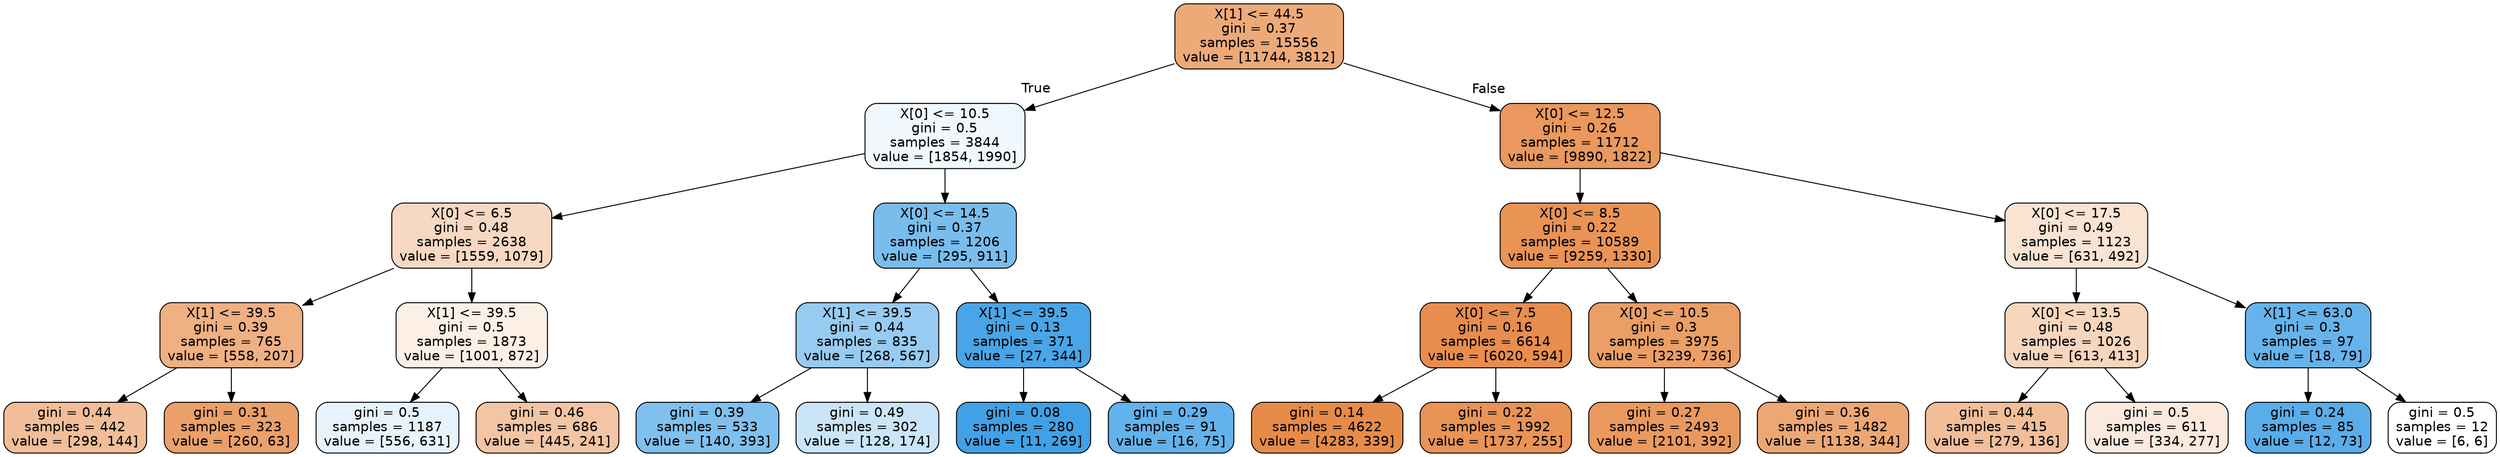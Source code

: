 digraph Tree {
node [shape=box, style="filled, rounded", color="black", fontname=helvetica] ;
edge [fontname=helvetica] ;
0 [label="X[1] <= 44.5\ngini = 0.37\nsamples = 15556\nvalue = [11744, 3812]", fillcolor="#edaa79"] ;
1 [label="X[0] <= 10.5\ngini = 0.5\nsamples = 3844\nvalue = [1854, 1990]", fillcolor="#f1f8fd"] ;
0 -> 1 [labeldistance=2.5, labelangle=45, headlabel="True"] ;
2 [label="X[0] <= 6.5\ngini = 0.48\nsamples = 2638\nvalue = [1559, 1079]", fillcolor="#f7d8c2"] ;
1 -> 2 ;
3 [label="X[1] <= 39.5\ngini = 0.39\nsamples = 765\nvalue = [558, 207]", fillcolor="#efb082"] ;
2 -> 3 ;
4 [label="gini = 0.44\nsamples = 442\nvalue = [298, 144]", fillcolor="#f2be99"] ;
3 -> 4 ;
5 [label="gini = 0.31\nsamples = 323\nvalue = [260, 63]", fillcolor="#eba069"] ;
3 -> 5 ;
6 [label="X[1] <= 39.5\ngini = 0.5\nsamples = 1873\nvalue = [1001, 872]", fillcolor="#fcefe5"] ;
2 -> 6 ;
7 [label="gini = 0.5\nsamples = 1187\nvalue = [556, 631]", fillcolor="#e7f3fc"] ;
6 -> 7 ;
8 [label="gini = 0.46\nsamples = 686\nvalue = [445, 241]", fillcolor="#f3c5a4"] ;
6 -> 8 ;
9 [label="X[0] <= 14.5\ngini = 0.37\nsamples = 1206\nvalue = [295, 911]", fillcolor="#79bded"] ;
1 -> 9 ;
10 [label="X[1] <= 39.5\ngini = 0.44\nsamples = 835\nvalue = [268, 567]", fillcolor="#97cbf1"] ;
9 -> 10 ;
11 [label="gini = 0.39\nsamples = 533\nvalue = [140, 393]", fillcolor="#80c0ee"] ;
10 -> 11 ;
12 [label="gini = 0.49\nsamples = 302\nvalue = [128, 174]", fillcolor="#cbe5f8"] ;
10 -> 12 ;
13 [label="X[1] <= 39.5\ngini = 0.13\nsamples = 371\nvalue = [27, 344]", fillcolor="#49a5e7"] ;
9 -> 13 ;
14 [label="gini = 0.08\nsamples = 280\nvalue = [11, 269]", fillcolor="#41a1e6"] ;
13 -> 14 ;
15 [label="gini = 0.29\nsamples = 91\nvalue = [16, 75]", fillcolor="#63b2eb"] ;
13 -> 15 ;
16 [label="X[0] <= 12.5\ngini = 0.26\nsamples = 11712\nvalue = [9890, 1822]", fillcolor="#ea985d"] ;
0 -> 16 [labeldistance=2.5, labelangle=-45, headlabel="False"] ;
17 [label="X[0] <= 8.5\ngini = 0.22\nsamples = 10589\nvalue = [9259, 1330]", fillcolor="#e99355"] ;
16 -> 17 ;
18 [label="X[0] <= 7.5\ngini = 0.16\nsamples = 6614\nvalue = [6020, 594]", fillcolor="#e88d4d"] ;
17 -> 18 ;
19 [label="gini = 0.14\nsamples = 4622\nvalue = [4283, 339]", fillcolor="#e78b49"] ;
18 -> 19 ;
20 [label="gini = 0.22\nsamples = 1992\nvalue = [1737, 255]", fillcolor="#e99356"] ;
18 -> 20 ;
21 [label="X[0] <= 10.5\ngini = 0.3\nsamples = 3975\nvalue = [3239, 736]", fillcolor="#eb9e66"] ;
17 -> 21 ;
22 [label="gini = 0.27\nsamples = 2493\nvalue = [2101, 392]", fillcolor="#ea995e"] ;
21 -> 22 ;
23 [label="gini = 0.36\nsamples = 1482\nvalue = [1138, 344]", fillcolor="#eda775"] ;
21 -> 23 ;
24 [label="X[0] <= 17.5\ngini = 0.49\nsamples = 1123\nvalue = [631, 492]", fillcolor="#f9e3d3"] ;
16 -> 24 ;
25 [label="X[0] <= 13.5\ngini = 0.48\nsamples = 1026\nvalue = [613, 413]", fillcolor="#f7d6be"] ;
24 -> 25 ;
26 [label="gini = 0.44\nsamples = 415\nvalue = [279, 136]", fillcolor="#f2be9a"] ;
25 -> 26 ;
27 [label="gini = 0.5\nsamples = 611\nvalue = [334, 277]", fillcolor="#fbe9dd"] ;
25 -> 27 ;
28 [label="X[1] <= 63.0\ngini = 0.3\nsamples = 97\nvalue = [18, 79]", fillcolor="#66b3eb"] ;
24 -> 28 ;
29 [label="gini = 0.24\nsamples = 85\nvalue = [12, 73]", fillcolor="#5aade9"] ;
28 -> 29 ;
30 [label="gini = 0.5\nsamples = 12\nvalue = [6, 6]", fillcolor="#ffffff"] ;
28 -> 30 ;
}